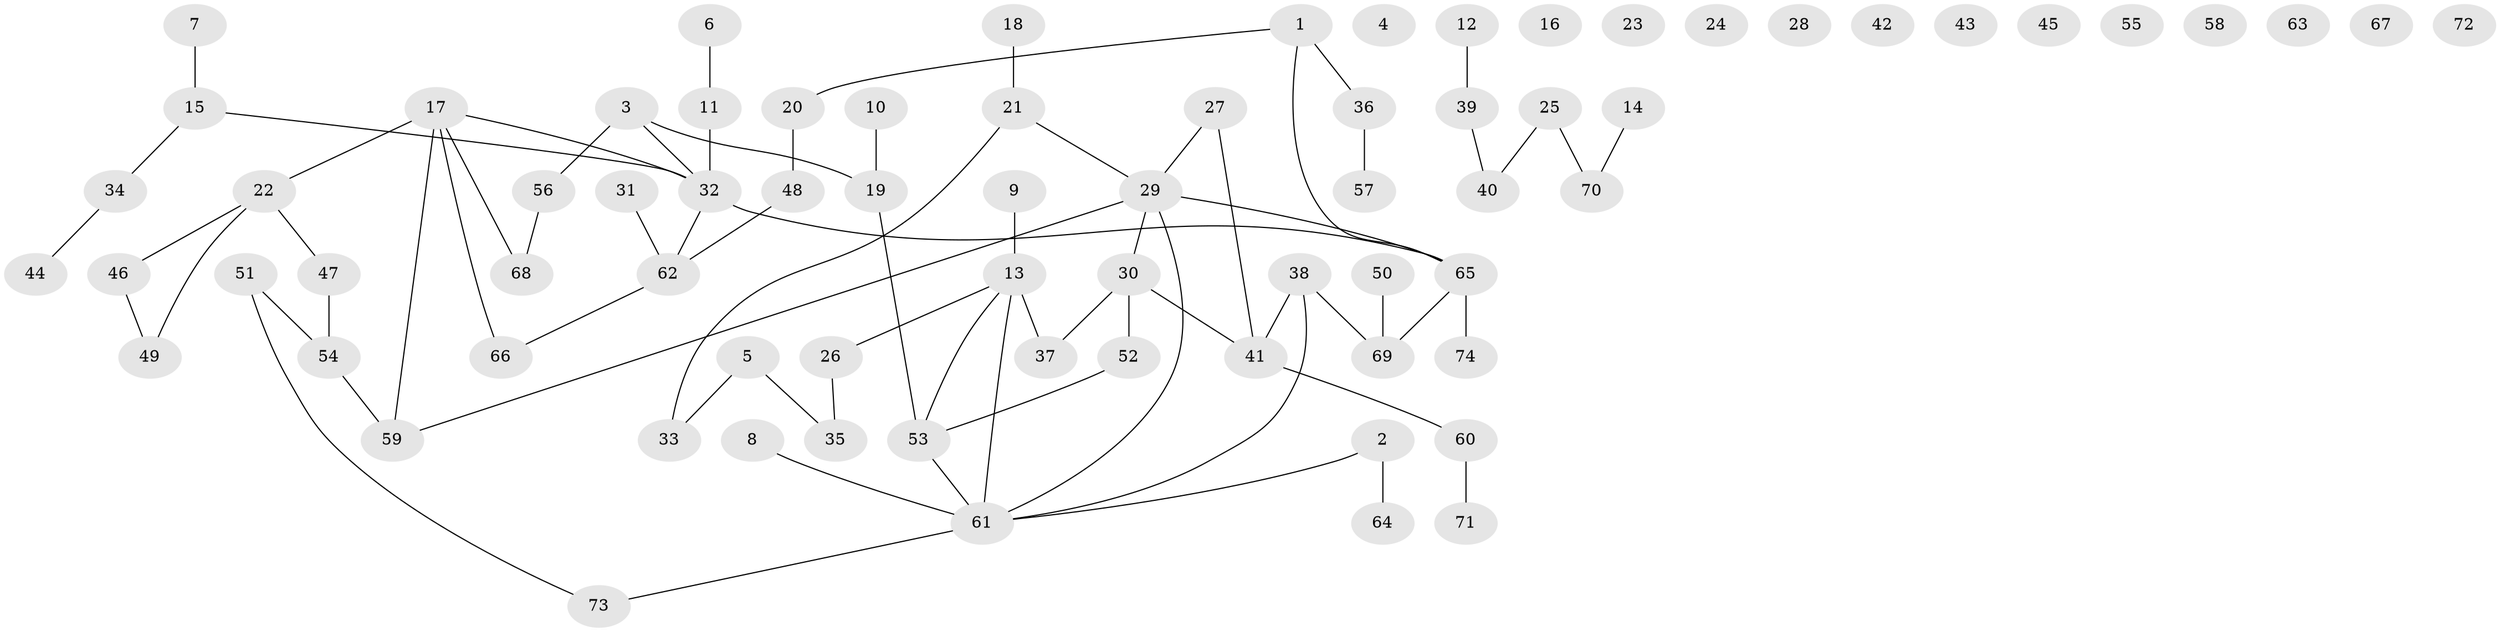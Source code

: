 // coarse degree distribution, {3: 0.1, 6: 0.06, 7: 0.02, 0: 0.26, 2: 0.22, 1: 0.26, 4: 0.06, 9: 0.02}
// Generated by graph-tools (version 1.1) at 2025/41/03/06/25 10:41:23]
// undirected, 74 vertices, 74 edges
graph export_dot {
graph [start="1"]
  node [color=gray90,style=filled];
  1;
  2;
  3;
  4;
  5;
  6;
  7;
  8;
  9;
  10;
  11;
  12;
  13;
  14;
  15;
  16;
  17;
  18;
  19;
  20;
  21;
  22;
  23;
  24;
  25;
  26;
  27;
  28;
  29;
  30;
  31;
  32;
  33;
  34;
  35;
  36;
  37;
  38;
  39;
  40;
  41;
  42;
  43;
  44;
  45;
  46;
  47;
  48;
  49;
  50;
  51;
  52;
  53;
  54;
  55;
  56;
  57;
  58;
  59;
  60;
  61;
  62;
  63;
  64;
  65;
  66;
  67;
  68;
  69;
  70;
  71;
  72;
  73;
  74;
  1 -- 20;
  1 -- 36;
  1 -- 65;
  2 -- 61;
  2 -- 64;
  3 -- 19;
  3 -- 32;
  3 -- 56;
  5 -- 33;
  5 -- 35;
  6 -- 11;
  7 -- 15;
  8 -- 61;
  9 -- 13;
  10 -- 19;
  11 -- 32;
  12 -- 39;
  13 -- 26;
  13 -- 37;
  13 -- 53;
  13 -- 61;
  14 -- 70;
  15 -- 32;
  15 -- 34;
  17 -- 22;
  17 -- 32;
  17 -- 59;
  17 -- 66;
  17 -- 68;
  18 -- 21;
  19 -- 53;
  20 -- 48;
  21 -- 29;
  21 -- 33;
  22 -- 46;
  22 -- 47;
  22 -- 49;
  25 -- 40;
  25 -- 70;
  26 -- 35;
  27 -- 29;
  27 -- 41;
  29 -- 30;
  29 -- 59;
  29 -- 61;
  29 -- 65;
  30 -- 37;
  30 -- 41;
  30 -- 52;
  31 -- 62;
  32 -- 62;
  32 -- 65;
  34 -- 44;
  36 -- 57;
  38 -- 41;
  38 -- 61;
  38 -- 69;
  39 -- 40;
  41 -- 60;
  46 -- 49;
  47 -- 54;
  48 -- 62;
  50 -- 69;
  51 -- 54;
  51 -- 73;
  52 -- 53;
  53 -- 61;
  54 -- 59;
  56 -- 68;
  60 -- 71;
  61 -- 73;
  62 -- 66;
  65 -- 69;
  65 -- 74;
}
